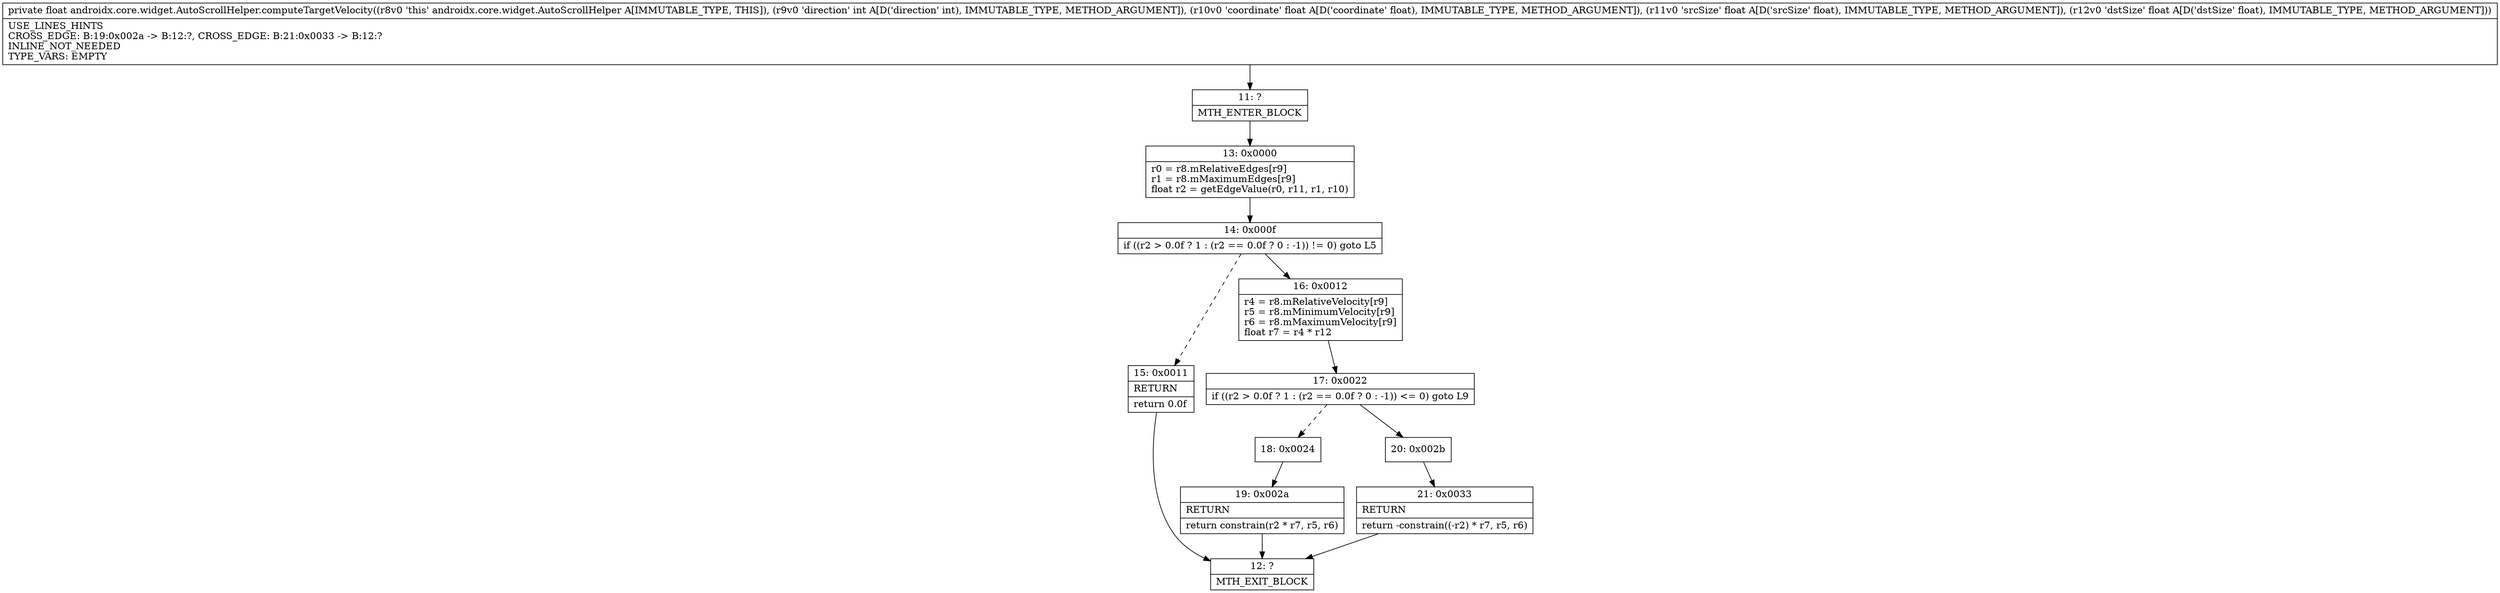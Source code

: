 digraph "CFG forandroidx.core.widget.AutoScrollHelper.computeTargetVelocity(IFFF)F" {
Node_11 [shape=record,label="{11\:\ ?|MTH_ENTER_BLOCK\l}"];
Node_13 [shape=record,label="{13\:\ 0x0000|r0 = r8.mRelativeEdges[r9]\lr1 = r8.mMaximumEdges[r9]\lfloat r2 = getEdgeValue(r0, r11, r1, r10)\l}"];
Node_14 [shape=record,label="{14\:\ 0x000f|if ((r2 \> 0.0f ? 1 : (r2 == 0.0f ? 0 : \-1)) != 0) goto L5\l}"];
Node_15 [shape=record,label="{15\:\ 0x0011|RETURN\l|return 0.0f\l}"];
Node_12 [shape=record,label="{12\:\ ?|MTH_EXIT_BLOCK\l}"];
Node_16 [shape=record,label="{16\:\ 0x0012|r4 = r8.mRelativeVelocity[r9]\lr5 = r8.mMinimumVelocity[r9]\lr6 = r8.mMaximumVelocity[r9]\lfloat r7 = r4 * r12\l}"];
Node_17 [shape=record,label="{17\:\ 0x0022|if ((r2 \> 0.0f ? 1 : (r2 == 0.0f ? 0 : \-1)) \<= 0) goto L9\l}"];
Node_18 [shape=record,label="{18\:\ 0x0024}"];
Node_19 [shape=record,label="{19\:\ 0x002a|RETURN\l|return constrain(r2 * r7, r5, r6)\l}"];
Node_20 [shape=record,label="{20\:\ 0x002b}"];
Node_21 [shape=record,label="{21\:\ 0x0033|RETURN\l|return \-constrain((\-r2) * r7, r5, r6)\l}"];
MethodNode[shape=record,label="{private float androidx.core.widget.AutoScrollHelper.computeTargetVelocity((r8v0 'this' androidx.core.widget.AutoScrollHelper A[IMMUTABLE_TYPE, THIS]), (r9v0 'direction' int A[D('direction' int), IMMUTABLE_TYPE, METHOD_ARGUMENT]), (r10v0 'coordinate' float A[D('coordinate' float), IMMUTABLE_TYPE, METHOD_ARGUMENT]), (r11v0 'srcSize' float A[D('srcSize' float), IMMUTABLE_TYPE, METHOD_ARGUMENT]), (r12v0 'dstSize' float A[D('dstSize' float), IMMUTABLE_TYPE, METHOD_ARGUMENT]))  | USE_LINES_HINTS\lCROSS_EDGE: B:19:0x002a \-\> B:12:?, CROSS_EDGE: B:21:0x0033 \-\> B:12:?\lINLINE_NOT_NEEDED\lTYPE_VARS: EMPTY\l}"];
MethodNode -> Node_11;Node_11 -> Node_13;
Node_13 -> Node_14;
Node_14 -> Node_15[style=dashed];
Node_14 -> Node_16;
Node_15 -> Node_12;
Node_16 -> Node_17;
Node_17 -> Node_18[style=dashed];
Node_17 -> Node_20;
Node_18 -> Node_19;
Node_19 -> Node_12;
Node_20 -> Node_21;
Node_21 -> Node_12;
}

